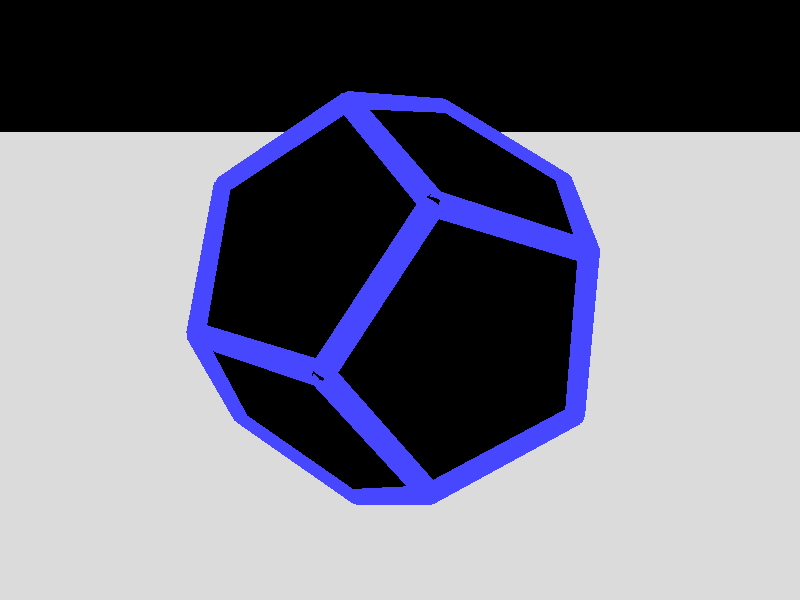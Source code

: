// Quality = 11

#version 3.7;
global_settings { assumed_gamma 1.2 } 

#include "colors.inc"
#include "textures.inc"
#include "shapes.inc"
#include "metals.inc"
#include "glass.inc"
#include "woods.inc"

camera {
    location <-3, 1.4, 4>
    look_at  <0, 0, 0>
  }
                                
#declare RodRadius = 0.05   ;                             
#declare Texture = texture {
      Glass
      pigment{ transmit 0.7 }
      finish { reflection 1.0}
    }
    
#declare RodTexture = texture {
      pigment { rgb <0.1, 0.1, 1> }
    }
    
plane { <0, 1, 0>, -2
    pigment {
      color Gray
    }
  }
  
global_settings { ambient_light Gray20 }

#declare Lightbulb = union {
    merge {
      sphere { <0,0,0>,1 }
      cylinder {
        <0,0,1>, <0,0,0>, 1
        scale <0.35, 0.35, 1.0>
        translate  0.5*z
      }
      texture {
        pigment {color rgb <1, 1, 1>}
        finish {ambient .8 diffuse .6}
      }
    }
    cylinder {
      <0,0,1>, <0,0,0>, 1
      scale <0.4, 0.4, 0.5>
      texture { Brass_Texture }
      translate  1.5*z
    }
    rotate 90*x
    scale .2
  }     
  
  light_source {
    <0, 0, 0>
    color White
    looks_like { Lightbulb }
  }

#declare phi = (1 + sqrt(5)) / 2;
#declare b = 1 / phi;
#declare c = 1 / (phi * phi);

#declare Face = union {    
 polygon {5, < c,  0,  1>,  <-c,  0,  1>,  <-b,  b,  b>,  < 0,  1,  c>,  < b,  b,  b> texture {Texture}}
 cylinder {  < c,  0,  1>,  <-c,  0,  1>, RodRadius open  texture { RodTexture  }  }
 cylinder {  <-c,  0,  1>,  <-b,  b,  b>, RodRadius open  texture { RodTexture  }  }
 cylinder {  <-b,  b,  b>,  < 0,  1,  c>, RodRadius open  texture { RodTexture  }  }
 cylinder {  < 0,  1,  c>,  < b,  b,  b>, RodRadius open  texture { RodTexture  }  }
 cylinder {  < b,  b,  b>, < c,  0,  1>, RodRadius open  texture { RodTexture  }  }
}

#declare FaceTemplates = union {
    object { Face }
    object { Face rotate y * 90 rotate x * 90}
    object { Face rotate y * 180 }
    object { Face rotate -y * 90 rotate -x * 90}
    
    object { Face rotate x * 90 rotate -y * 90}
    object { Face rotate x * 90 rotate y * 90}
}

union {
object { FaceTemplates }
//object { FaceTemplates rotate x * 90 }
object { FaceTemplates rotate x * 180 }
//object { FaceTemplates rotate x * 270 }
scale 1.6
rotate y * 90 * clock 

}
